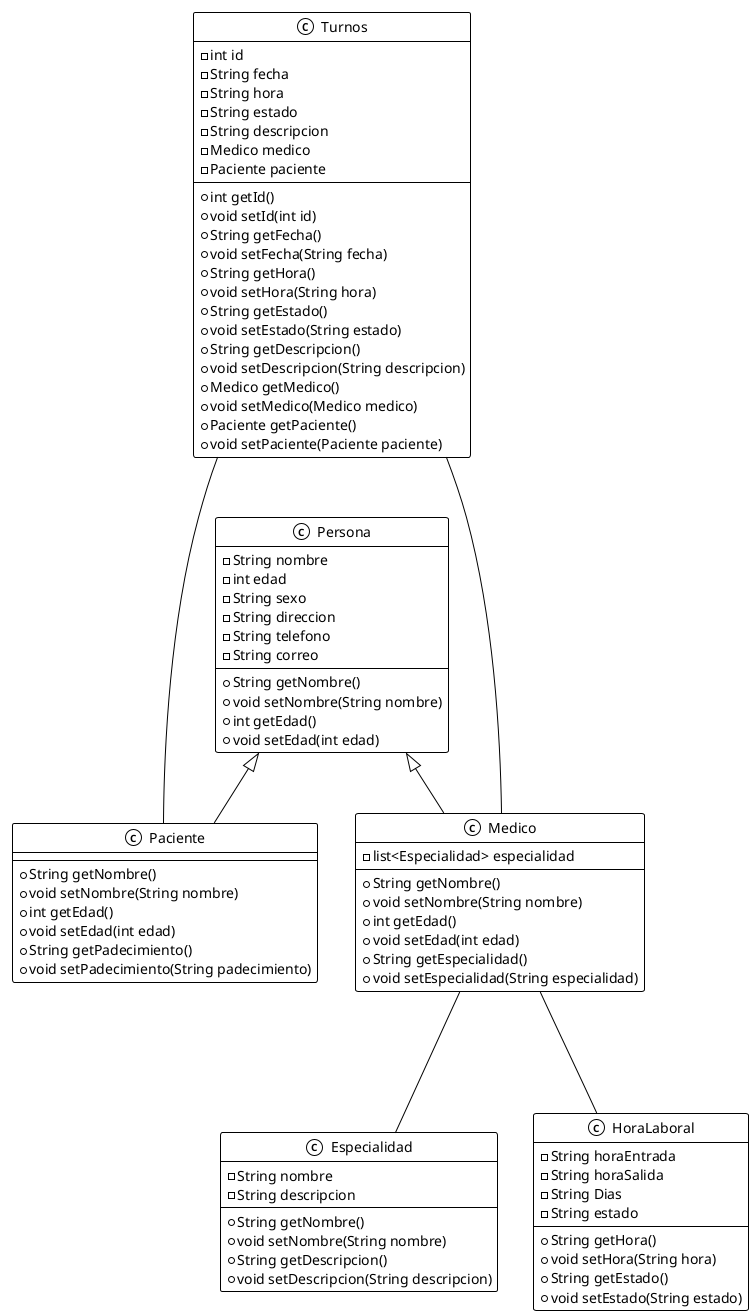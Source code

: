 ﻿@startuml
'https://plantuml.com/class-diagram
!theme mono 
Turnos --- Paciente
Turnos --- Medico
Persona <|-- Medico
Persona <|-- Paciente
Medico --- Especialidad
Medico --- HoraLaboral

class Turnos{
    -int id
    -String fecha
    -String hora
    -String estado
    -String descripcion
    -Medico medico
    -Paciente paciente
    +int getId()
    +void setId(int id)
    +String getFecha()
    +void setFecha(String fecha)
    +String getHora()
    +void setHora(String hora)
    +String getEstado()
    +void setEstado(String estado)
    +String getDescripcion()
    +void setDescripcion(String descripcion)
    +Medico getMedico()
    +void setMedico(Medico medico)
    +Paciente getPaciente()
    +void setPaciente(Paciente paciente)
    }

class Persona{
    -String nombre
    -int edad
    -String sexo
    -String direccion
    -String telefono
    -String correo
    +String getNombre()
    +void setNombre(String nombre)
    +int getEdad()
    +void setEdad(int edad)
}
class Medico{
    -list<Especialidad> especialidad
    +String getNombre()
    +void setNombre(String nombre)
    +int getEdad()
    +void setEdad(int edad)
    +String getEspecialidad()
    +void setEspecialidad(String especialidad)
}
class Paciente{
    
    +String getNombre()
    +void setNombre(String nombre)
    +int getEdad()
    +void setEdad(int edad)
    +String getPadecimiento()
    +void setPadecimiento(String padecimiento)
}
class Especialidad{
    -String nombre
    -String descripcion
    +String getNombre()
    +void setNombre(String nombre)
    +String getDescripcion()
    +void setDescripcion(String descripcion)
}
class HoraLaboral{
    -String horaEntrada
    -String horaSalida
    -String Dias
    -String estado
    +String getHora()
    +void setHora(String hora)
    +String getEstado()
    +void setEstado(String estado)
}

@enduml